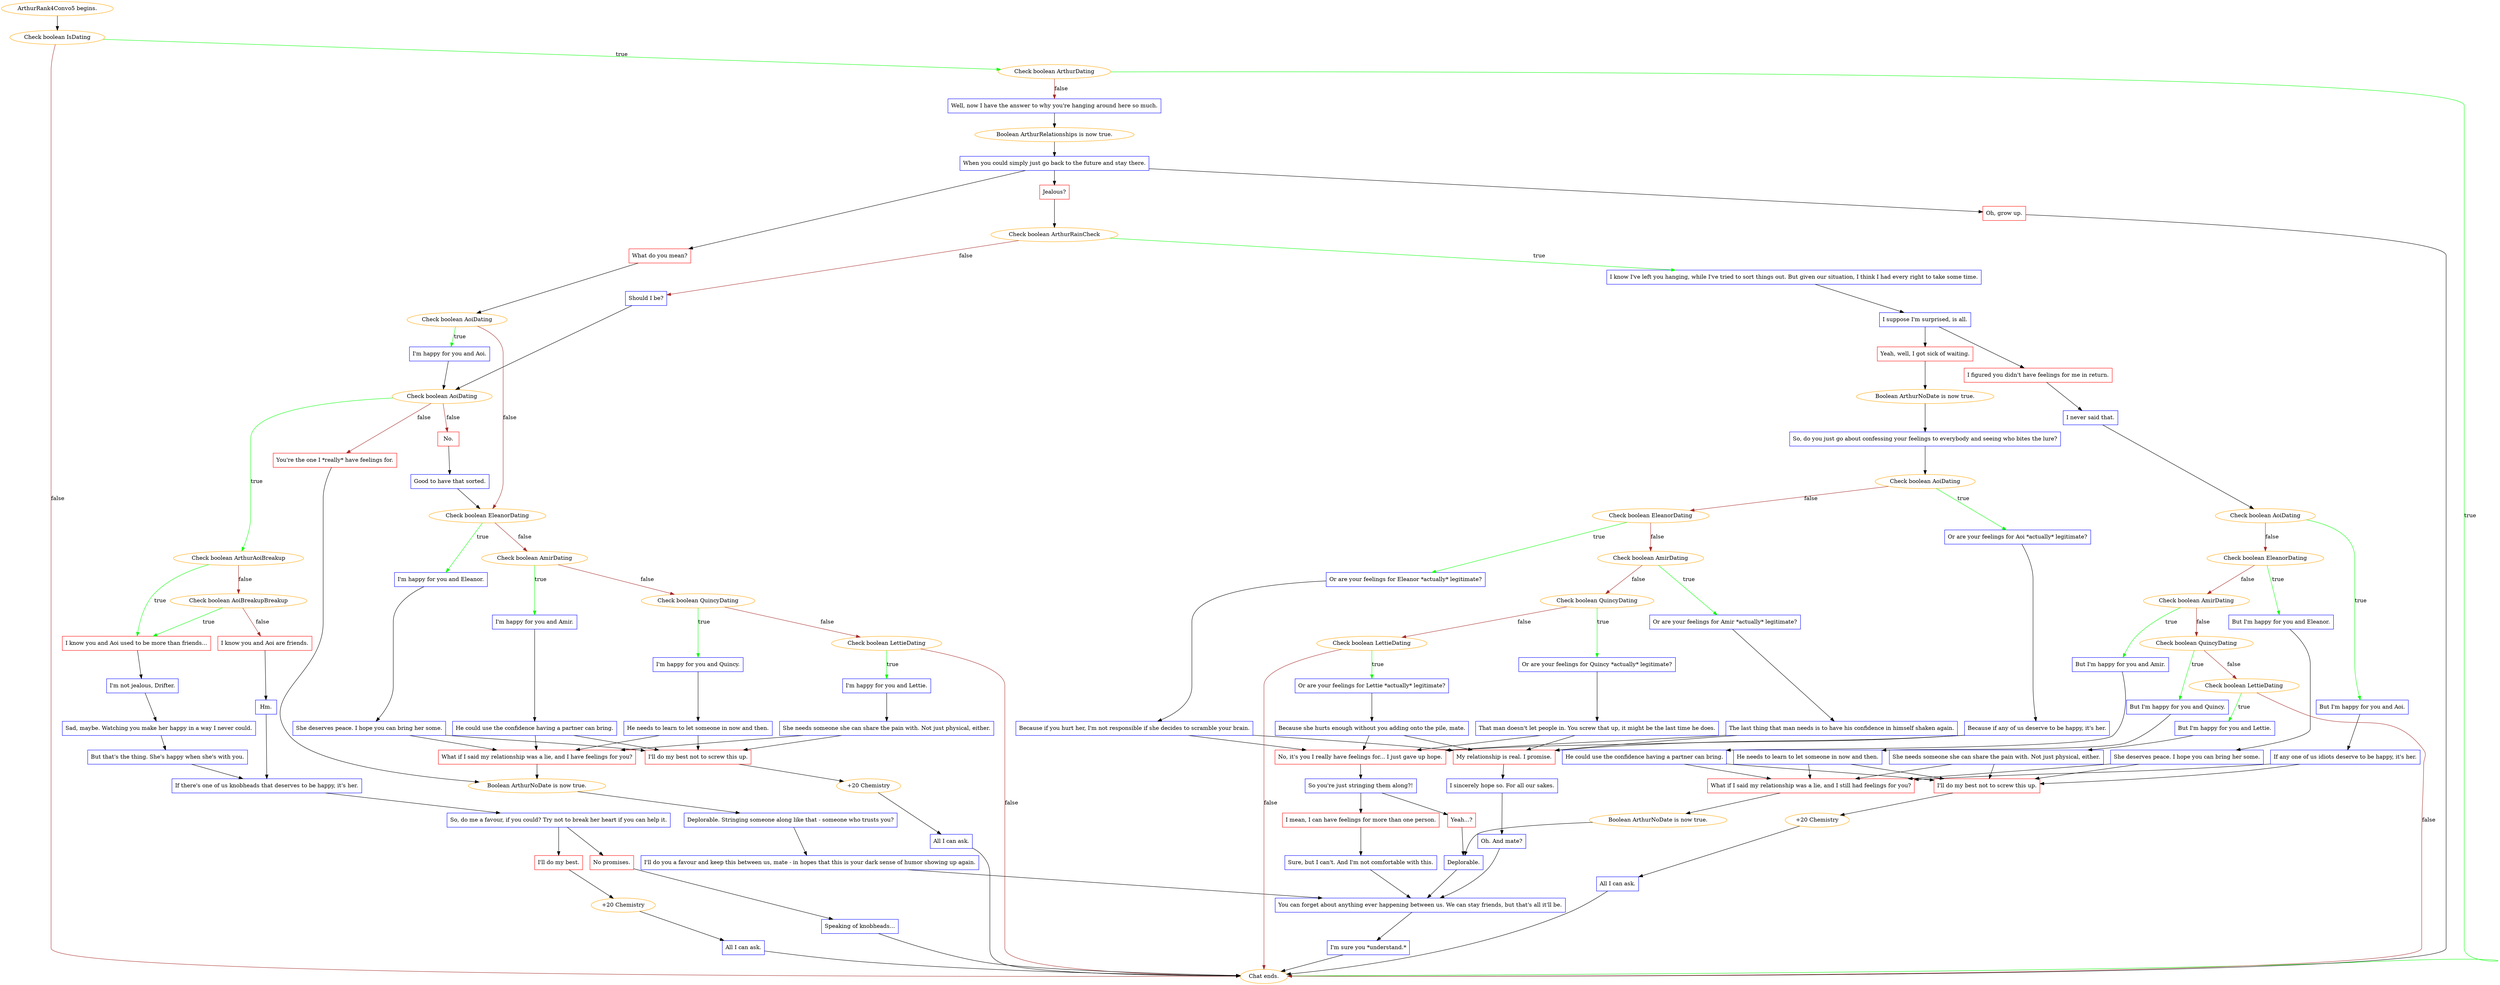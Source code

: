 digraph {
	"ArthurRank4Convo5 begins." [color=orange];
		"ArthurRank4Convo5 begins." -> 3028;
	3028 [label="Check boolean IsDating",color=orange];
		3028 -> 3030 [label=true,color=green];
		3028 -> "Chat ends." [label=false,color=brown];
	3030 [label="Check boolean ArthurDating",color=orange];
		3030 -> "Chat ends." [label=true,color=green];
		3030 -> 3031 [label=false,color=brown];
	"Chat ends." [color=orange];
	3031 [label="Well, now I have the answer to why you're hanging around here so much.",shape=box,color=blue];
		3031 -> "/EE/Types/Engine/SetBooleanDialogueNode:ArthurRelationships:3034";
	"/EE/Types/Engine/SetBooleanDialogueNode:ArthurRelationships:3034" [label="Boolean ArthurRelationships is now true.",color=orange];
		"/EE/Types/Engine/SetBooleanDialogueNode:ArthurRelationships:3034" -> 3034;
	3034 [label="When you could simply just go back to the future and stay there.",shape=box,color=blue];
		3034 -> 3035;
		3034 -> 3037;
		3034 -> 3097;
	3035 [label="Oh, grow up.",shape=box,color=red];
		3035 -> "Chat ends.";
	3037 [label="Jealous?",shape=box,color=red];
		3037 -> 3038;
	3097 [label="What do you mean?",shape=box,color=red];
		3097 -> 3098;
	3038 [label="Check boolean ArthurRainCheck",color=orange];
		3038 -> 3039 [label=true,color=green];
		3038 -> 3096 [label=false,color=brown];
	3098 [label="Check boolean AoiDating",color=orange];
		3098 -> 3099 [label=true,color=green];
		3098 -> 3108 [label=false,color=brown];
	3039 [label="I know I've left you hanging, while I've tried to sort things out. But given our situation, I think I had every right to take some time.",shape=box,color=blue];
		3039 -> 3040;
	3096 [label="Should I be?",shape=box,color=blue];
		3096 -> 3100;
	3099 [label="I'm happy for you and Aoi.",shape=box,color=blue];
		3099 -> 3100;
	3108 [label="Check boolean EleanorDating",color=orange];
		3108 -> 3112 [label=true,color=green];
		3108 -> 3109 [label=false,color=brown];
	3040 [label="I suppose I'm surprised, is all.",shape=box,color=blue];
		3040 -> 3041;
		3040 -> 3065;
	3100 [label="Check boolean AoiDating",color=orange];
		3100 -> 3101 [label=true,color=green];
		3100 -> 3103 [label=false,color=brown];
		3100 -> 3104 [label=false,color=brown];
	3112 [label="I'm happy for you and Eleanor.",shape=box,color=blue];
		3112 -> 3117;
	3109 [label="Check boolean AmirDating",color=orange];
		3109 -> 3113 [label=true,color=green];
		3109 -> 3110 [label=false,color=brown];
	3041 [label="I figured you didn't have feelings for me in return.",shape=box,color=red];
		3041 -> 3042;
	3065 [label="Yeah, well, I got sick of waiting.",shape=box,color=red];
		3065 -> "/EE/Types/Engine/SetBooleanDialogueNode:ArthurNoDate:3067";
	3101 [label="Check boolean ArthurAoiBreakup",color=orange];
		3101 -> 3105 [label=true,color=green];
		3101 -> 3102 [label=false,color=brown];
	3103 [label="No.",shape=box,color=red];
		3103 -> 3107;
	3104 [label="You're the one I *really* have feelings for.",shape=box,color=red];
		3104 -> "/EE/Types/Engine/SetBooleanDialogueNode:ArthurNoDate:3133";
	3117 [label="She deserves peace. I hope you can bring her some.",shape=box,color=blue];
		3117 -> 3130;
		3117 -> 3132;
	3113 [label="I'm happy for you and Amir.",shape=box,color=blue];
		3113 -> 3118;
	3110 [label="Check boolean QuincyDating",color=orange];
		3110 -> 3114 [label=true,color=green];
		3110 -> 3111 [label=false,color=brown];
	3042 [label="I never said that.",shape=box,color=blue];
		3042 -> 3043;
	"/EE/Types/Engine/SetBooleanDialogueNode:ArthurNoDate:3067" [label="Boolean ArthurNoDate is now true.",color=orange];
		"/EE/Types/Engine/SetBooleanDialogueNode:ArthurNoDate:3067" -> 3067;
	3105 [label="I know you and Aoi used to be more than friends...",shape=box,color=red];
		3105 -> 3122;
	3102 [label="Check boolean AoiBreakupBreakup",color=orange];
		3102 -> 3105 [label=true,color=green];
		3102 -> 3106 [label=false,color=brown];
	3107 [label="Good to have that sorted.",shape=box,color=blue];
		3107 -> 3108;
	"/EE/Types/Engine/SetBooleanDialogueNode:ArthurNoDate:3133" [label="Boolean ArthurNoDate is now true.",color=orange];
		"/EE/Types/Engine/SetBooleanDialogueNode:ArthurNoDate:3133" -> 3133;
	3130 [label="I'll do my best not to screw this up.",shape=box,color=red];
		3130 -> 3129;
	3132 [label="What if I said my relationship was a lie, and I have feelings for you?",shape=box,color=red];
		3132 -> "/EE/Types/Engine/SetBooleanDialogueNode:ArthurNoDate:3133";
	3118 [label="He could use the confidence having a partner can bring.",shape=box,color=blue];
		3118 -> 3130;
		3118 -> 3132;
	3114 [label="I'm happy for you and Quincy.",shape=box,color=blue];
		3114 -> 3119;
	3111 [label="Check boolean LettieDating",color=orange];
		3111 -> 3115 [label=true,color=green];
		3111 -> "Chat ends." [label=false,color=brown];
	3043 [label="Check boolean AoiDating",color=orange];
		3043 -> 3048 [label=true,color=green];
		3043 -> 3044 [label=false,color=brown];
	3067 [label="So, do you just go about confessing your feelings to everybody and seeing who bites the lure?",shape=box,color=blue];
		3067 -> 3068;
	3122 [label="I'm not jealous, Drifter.",shape=box,color=blue];
		3122 -> 3123;
	3106 [label="I know you and Aoi are friends.",shape=box,color=red];
		3106 -> 3121;
	3133 [label="Deplorable. Stringing someone along like that - someone who trusts you?",shape=box,color=blue];
		3133 -> 3134;
	3129 [label="+20 Chemistry",color=orange];
		3129 -> 3128;
	3119 [label="He needs to learn to let someone in now and then.",shape=box,color=blue];
		3119 -> 3130;
		3119 -> 3132;
	3115 [label="I'm happy for you and Lettie.",shape=box,color=blue];
		3115 -> 3120;
	3048 [label="But I'm happy for you and Aoi.",shape=box,color=blue];
		3048 -> 3054;
	3044 [label="Check boolean EleanorDating",color=orange];
		3044 -> 3049 [label=true,color=green];
		3044 -> 3045 [label=false,color=brown];
	3068 [label="Check boolean AoiDating",color=orange];
		3068 -> 3074 [label=true,color=green];
		3068 -> 3069 [label=false,color=brown];
	3123 [label="Sad, maybe. Watching you make her happy in a way I never could.",shape=box,color=blue];
		3123 -> 3124;
	3121 [label="Hm.",shape=box,color=blue];
		3121 -> 3125;
	3134 [label="I'll do you a favour and keep this between us, mate - in hopes that this is your dark sense of humor showing up again.",shape=box,color=blue];
		3134 -> 3093;
	3128 [label="All I can ask.",shape=box,color=blue];
		3128 -> "Chat ends.";
	3120 [label="She needs someone she can share the pain with. Not just physical, either.",shape=box,color=blue];
		3120 -> 3130;
		3120 -> 3132;
	3054 [label="If any one of us idiots deserve to be happy, it's her.",shape=box,color=blue];
		3054 -> 3059;
		3054 -> 3060;
	3049 [label="But I'm happy for you and Eleanor.",shape=box,color=blue];
		3049 -> 3055;
	3045 [label="Check boolean AmirDating",color=orange];
		3045 -> 3050 [label=true,color=green];
		3045 -> 3046 [label=false,color=brown];
	3074 [label="Or are your feelings for Aoi *actually* legitimate?",shape=box,color=blue];
		3074 -> 3079;
	3069 [label="Check boolean EleanorDating",color=orange];
		3069 -> 3075 [label=true,color=green];
		3069 -> 3070 [label=false,color=brown];
	3124 [label="But that's the thing. She's happy when she's with you.",shape=box,color=blue];
		3124 -> 3125;
	3125 [label="If there's one of us knobheads that deserves to be happy, it's her.",shape=box,color=blue];
		3125 -> 3126;
	3093 [label="You can forget about anything ever happening between us. We can stay friends, but that's all it'll be.",shape=box,color=blue];
		3093 -> 3094;
	3059 [label="I'll do my best not to screw this up.",shape=box,color=red];
		3059 -> 3061;
	3060 [label="What if I said my relationship was a lie, and I still had feelings for you?",shape=box,color=red];
		3060 -> "/EE/Types/Engine/SetBooleanDialogueNode:ArthurNoDate:3091";
	3055 [label="She deserves peace. I hope you can bring her some.",shape=box,color=blue];
		3055 -> 3059;
		3055 -> 3060;
	3050 [label="But I'm happy for you and Amir.",shape=box,color=blue];
		3050 -> 3056;
	3046 [label="Check boolean QuincyDating",color=orange];
		3046 -> 3051 [label=true,color=green];
		3046 -> 3047 [label=false,color=brown];
	3079 [label="Because if any of us deserve to be happy, it's her.",shape=box,color=blue];
		3079 -> 3085;
		3079 -> 3084;
	3075 [label="Or are your feelings for Eleanor *actually* legitimate?",shape=box,color=blue];
		3075 -> 3080;
	3070 [label="Check boolean AmirDating",color=orange];
		3070 -> 3076 [label=true,color=green];
		3070 -> 3071 [label=false,color=brown];
	3126 [label="So, do me a favour, if you could? Try not to break her heart if you can help it.",shape=box,color=blue];
		3126 -> 3135;
		3126 -> 3139;
	3094 [label="I'm sure you *understand.*",shape=box,color=blue];
		3094 -> "Chat ends.";
	3061 [label="+20 Chemistry",color=orange];
		3061 -> 3062;
	"/EE/Types/Engine/SetBooleanDialogueNode:ArthurNoDate:3091" [label="Boolean ArthurNoDate is now true.",color=orange];
		"/EE/Types/Engine/SetBooleanDialogueNode:ArthurNoDate:3091" -> 3091;
	3056 [label="He could use the confidence having a partner can bring.",shape=box,color=blue];
		3056 -> 3059;
		3056 -> 3060;
	3051 [label="But I'm happy for you and Quincy.",shape=box,color=blue];
		3051 -> 3057;
	3047 [label="Check boolean LettieDating",color=orange];
		3047 -> 3052 [label=true,color=green];
		3047 -> "Chat ends." [label=false,color=brown];
	3085 [label="My relationship is real. I promise.",shape=box,color=red];
		3085 -> 3087;
	3084 [label="No, it's you I really have feelings for... I just gave up hope.",shape=box,color=red];
		3084 -> 3086;
	3080 [label="Because if you hurt her, I'm not responsible if she decides to scramble your brain.",shape=box,color=blue];
		3080 -> 3085;
		3080 -> 3084;
	3076 [label="Or are your feelings for Amir *actually* legitimate?",shape=box,color=blue];
		3076 -> 3081;
	3071 [label="Check boolean QuincyDating",color=orange];
		3071 -> 3077 [label=true,color=green];
		3071 -> 3072 [label=false,color=brown];
	3135 [label="I'll do my best.",shape=box,color=red];
		3135 -> 3136;
	3139 [label="No promises.",shape=box,color=red];
		3139 -> 3140;
	3062 [label="All I can ask.",shape=box,color=blue];
		3062 -> "Chat ends.";
	3091 [label="Deplorable.",shape=box,color=blue];
		3091 -> 3093;
	3057 [label="He needs to learn to let someone in now and then.",shape=box,color=blue];
		3057 -> 3059;
		3057 -> 3060;
	3052 [label="But I'm happy for you and Lettie.",shape=box,color=blue];
		3052 -> 3058;
	3087 [label="I sincerely hope so. For all our sakes.",shape=box,color=blue];
		3087 -> 3088;
	3086 [label="So you're just stringing them along?!",shape=box,color=blue];
		3086 -> 3089;
		3086 -> 3090;
	3081 [label="The last thing that man needs is to have his confidence in himself shaken again.",shape=box,color=blue];
		3081 -> 3085;
		3081 -> 3084;
	3077 [label="Or are your feelings for Quincy *actually* legitimate?",shape=box,color=blue];
		3077 -> 3082;
	3072 [label="Check boolean LettieDating",color=orange];
		3072 -> 3078 [label=true,color=green];
		3072 -> "Chat ends." [label=false,color=brown];
	3136 [label="+20 Chemistry",color=orange];
		3136 -> 3137;
	3140 [label="Speaking of knobheads...",shape=box,color=blue];
		3140 -> "Chat ends.";
	3058 [label="She needs someone she can share the pain with. Not just physical, either.",shape=box,color=blue];
		3058 -> 3059;
		3058 -> 3060;
	3088 [label="Oh. And mate?",shape=box,color=blue];
		3088 -> 3093;
	3089 [label="I mean, I can have feelings for more than one person.",shape=box,color=red];
		3089 -> 3092;
	3090 [label="Yeah...?",shape=box,color=red];
		3090 -> 3091;
	3082 [label="That man doesn't let people in. You screw that up, it might be the last time he does.",shape=box,color=blue];
		3082 -> 3085;
		3082 -> 3084;
	3078 [label="Or are your feelings for Lettie *actually* legitimate?",shape=box,color=blue];
		3078 -> 3083;
	3137 [label="All I can ask.",shape=box,color=blue];
		3137 -> "Chat ends.";
	3092 [label="Sure, but I can't. And I'm not comfortable with this.",shape=box,color=blue];
		3092 -> 3093;
	3083 [label="Because she hurts enough without you adding onto the pile, mate.",shape=box,color=blue];
		3083 -> 3085;
		3083 -> 3084;
}